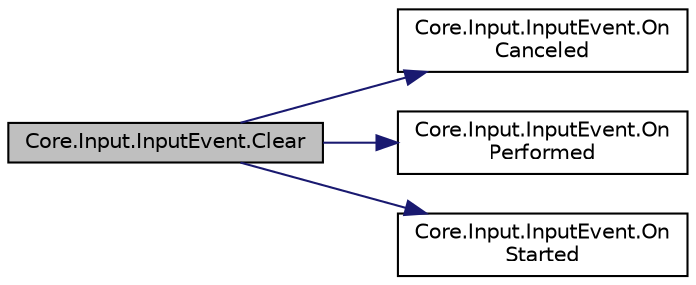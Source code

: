 digraph "Core.Input.InputEvent.Clear"
{
 // LATEX_PDF_SIZE
  edge [fontname="Helvetica",fontsize="10",labelfontname="Helvetica",labelfontsize="10"];
  node [fontname="Helvetica",fontsize="10",shape=record];
  rankdir="LR";
  Node1 [label="Core.Input.InputEvent.Clear",height=0.2,width=0.4,color="black", fillcolor="grey75", style="filled", fontcolor="black",tooltip=" "];
  Node1 -> Node2 [color="midnightblue",fontsize="10",style="solid",fontname="Helvetica"];
  Node2 [label="Core.Input.InputEvent.On\lCanceled",height=0.2,width=0.4,color="black", fillcolor="white", style="filled",URL="$classCore_1_1Input_1_1InputEvent.html#a01092f30ad7c35355021548352961a1b",tooltip=" "];
  Node1 -> Node3 [color="midnightblue",fontsize="10",style="solid",fontname="Helvetica"];
  Node3 [label="Core.Input.InputEvent.On\lPerformed",height=0.2,width=0.4,color="black", fillcolor="white", style="filled",URL="$classCore_1_1Input_1_1InputEvent.html#a225b97dc493fdcd573881e3c86ff80c7",tooltip=" "];
  Node1 -> Node4 [color="midnightblue",fontsize="10",style="solid",fontname="Helvetica"];
  Node4 [label="Core.Input.InputEvent.On\lStarted",height=0.2,width=0.4,color="black", fillcolor="white", style="filled",URL="$classCore_1_1Input_1_1InputEvent.html#a741c9896bbcf8638fc3cc8744f2a050a",tooltip=" "];
}
